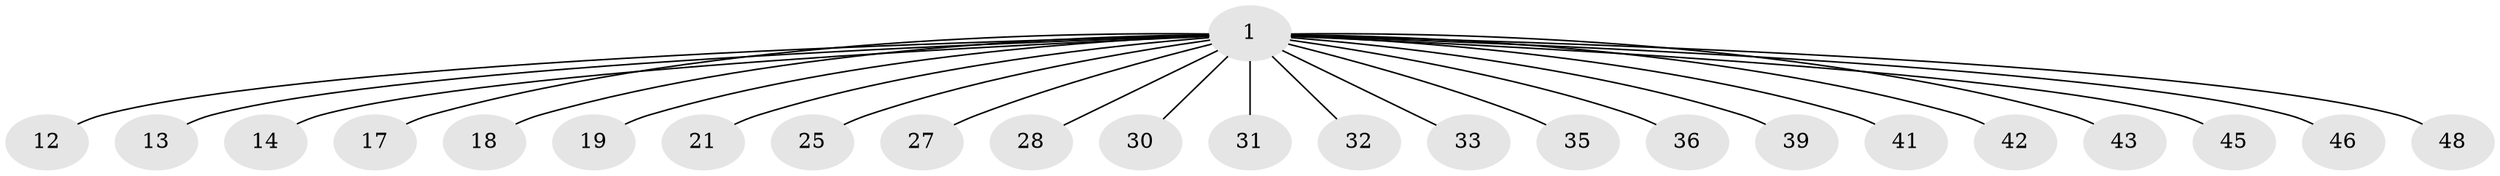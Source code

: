 // original degree distribution, {10: 0.015384615384615385, 15: 0.015384615384615385, 22: 0.015384615384615385, 23: 0.015384615384615385, 18: 0.015384615384615385, 13: 0.015384615384615385, 24: 0.015384615384615385, 17: 0.015384615384615385, 14: 0.015384615384615385, 20: 0.015384615384615385, 2: 0.5846153846153846, 3: 0.18461538461538463, 4: 0.046153846153846156, 5: 0.03076923076923077}
// Generated by graph-tools (version 1.1) at 2025/17/03/04/25 18:17:38]
// undirected, 24 vertices, 23 edges
graph export_dot {
graph [start="1"]
  node [color=gray90,style=filled];
  1 [super="+2+55+4+3"];
  12;
  13;
  14;
  17 [super="+24"];
  18;
  19;
  21;
  25;
  27 [super="+29"];
  28;
  30;
  31 [super="+54"];
  32;
  33;
  35;
  36;
  39 [super="+49"];
  41;
  42;
  43;
  45;
  46;
  48;
  1 -- 12 [weight=2];
  1 -- 13 [weight=3];
  1 -- 18 [weight=2];
  1 -- 19 [weight=2];
  1 -- 21 [weight=2];
  1 -- 25 [weight=3];
  1 -- 33 [weight=2];
  1 -- 36 [weight=2];
  1 -- 46 [weight=3];
  1 -- 48 [weight=2];
  1 -- 14 [weight=4];
  1 -- 32 [weight=2];
  1 -- 35 [weight=2];
  1 -- 39 [weight=4];
  1 -- 41 [weight=2];
  1 -- 42 [weight=2];
  1 -- 17 [weight=3];
  1 -- 30 [weight=2];
  1 -- 31 [weight=3];
  1 -- 27 [weight=2];
  1 -- 28;
  1 -- 43 [weight=2];
  1 -- 45 [weight=2];
}

